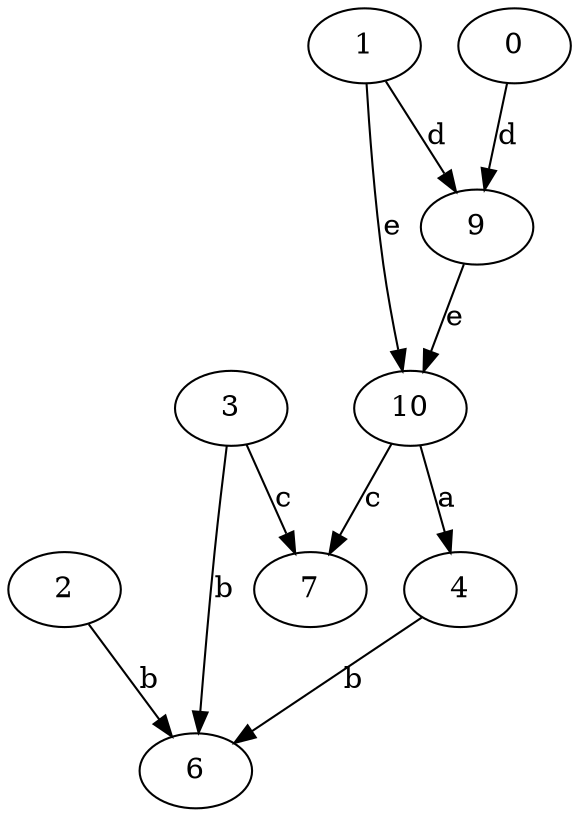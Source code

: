 strict digraph  {
2;
3;
4;
0;
6;
7;
1;
9;
10;
2 -> 6  [label=b];
3 -> 6  [label=b];
3 -> 7  [label=c];
4 -> 6  [label=b];
0 -> 9  [label=d];
1 -> 9  [label=d];
1 -> 10  [label=e];
9 -> 10  [label=e];
10 -> 4  [label=a];
10 -> 7  [label=c];
}
